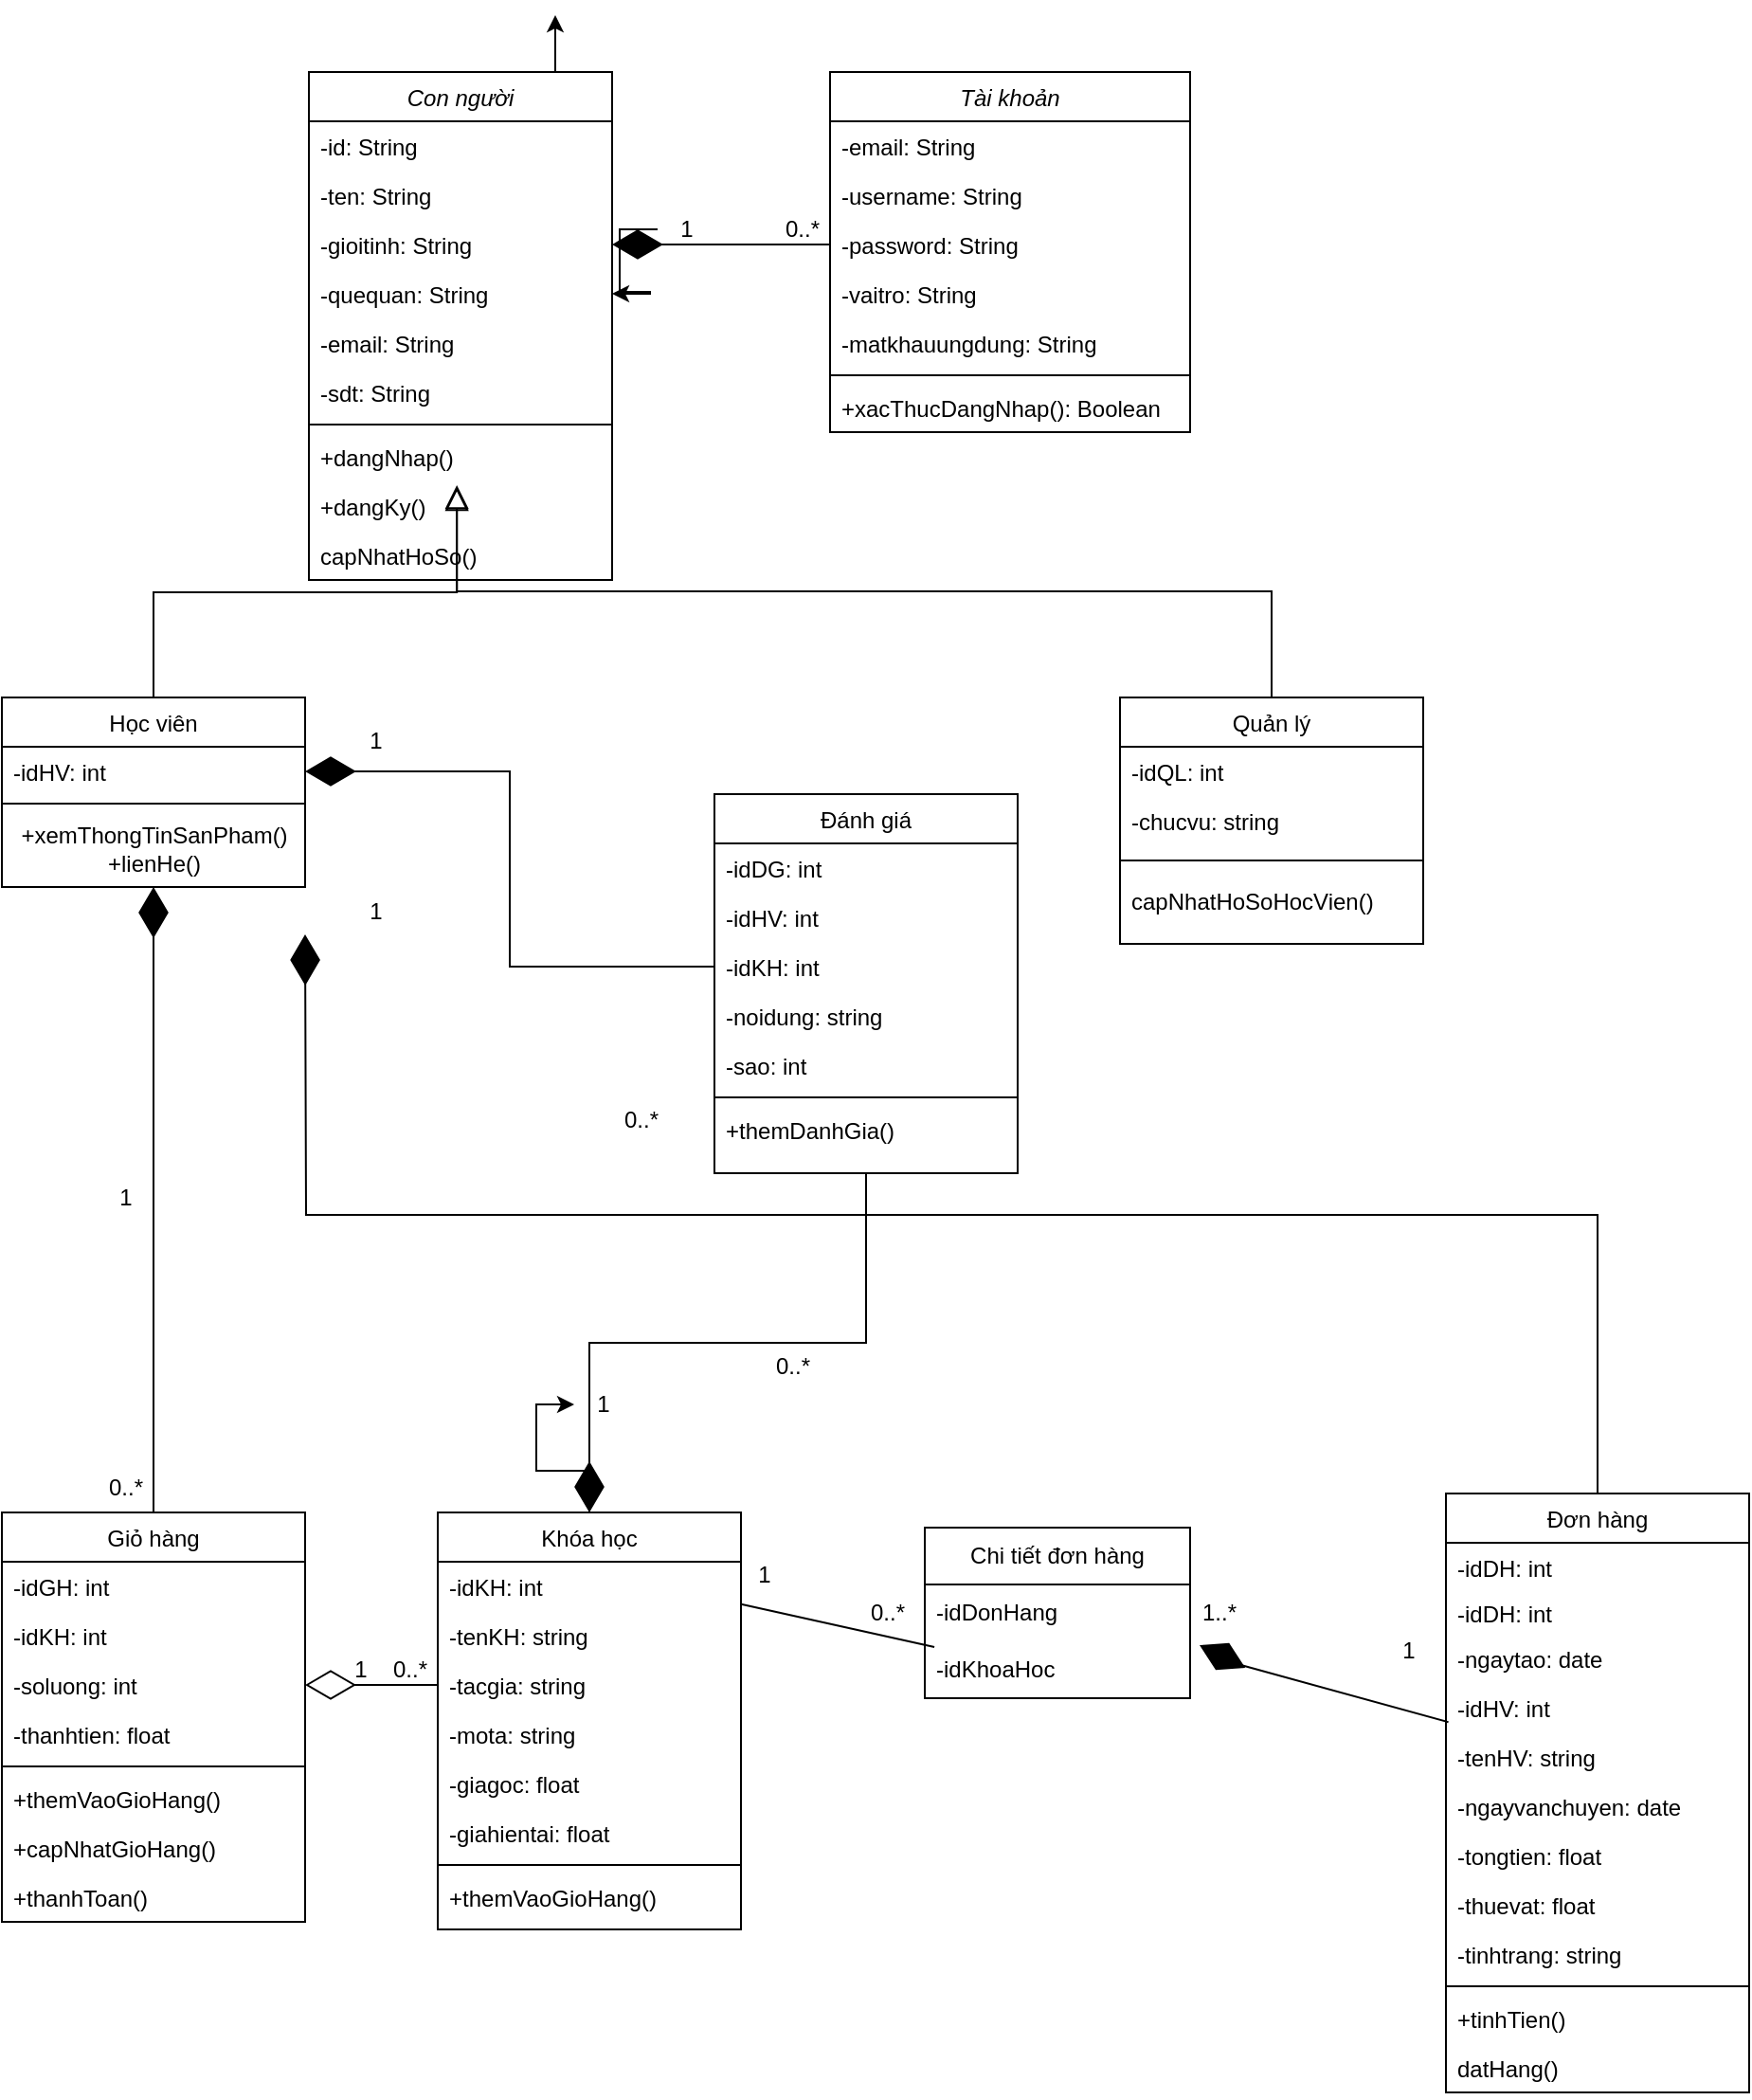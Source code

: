 <mxfile version="22.1.7" type="device">
  <diagram id="C5RBs43oDa-KdzZeNtuy" name="Page-1">
    <mxGraphModel dx="1687" dy="2051" grid="1" gridSize="10" guides="1" tooltips="1" connect="1" arrows="1" fold="1" page="1" pageScale="1" pageWidth="827" pageHeight="1169" math="0" shadow="0">
      <root>
        <mxCell id="WIyWlLk6GJQsqaUBKTNV-0" />
        <mxCell id="WIyWlLk6GJQsqaUBKTNV-1" parent="WIyWlLk6GJQsqaUBKTNV-0" />
        <mxCell id="zkfFHV4jXpPFQw0GAbJ--0" value="Tài khoản" style="swimlane;fontStyle=2;align=center;verticalAlign=top;childLayout=stackLayout;horizontal=1;startSize=26;horizontalStack=0;resizeParent=1;resizeLast=0;collapsible=1;marginBottom=0;rounded=0;shadow=0;strokeWidth=1;" parent="WIyWlLk6GJQsqaUBKTNV-1" vertex="1">
          <mxGeometry x="475" y="30" width="190" height="190" as="geometry">
            <mxRectangle x="230" y="140" width="160" height="26" as="alternateBounds" />
          </mxGeometry>
        </mxCell>
        <mxCell id="zkfFHV4jXpPFQw0GAbJ--1" value="-email: String" style="text;align=left;verticalAlign=top;spacingLeft=4;spacingRight=4;overflow=hidden;rotatable=0;points=[[0,0.5],[1,0.5]];portConstraint=eastwest;" parent="zkfFHV4jXpPFQw0GAbJ--0" vertex="1">
          <mxGeometry y="26" width="190" height="26" as="geometry" />
        </mxCell>
        <mxCell id="zkfFHV4jXpPFQw0GAbJ--2" value="-username: String" style="text;align=left;verticalAlign=top;spacingLeft=4;spacingRight=4;overflow=hidden;rotatable=0;points=[[0,0.5],[1,0.5]];portConstraint=eastwest;rounded=0;shadow=0;html=0;" parent="zkfFHV4jXpPFQw0GAbJ--0" vertex="1">
          <mxGeometry y="52" width="190" height="26" as="geometry" />
        </mxCell>
        <mxCell id="zkfFHV4jXpPFQw0GAbJ--3" value="-password: String" style="text;align=left;verticalAlign=top;spacingLeft=4;spacingRight=4;overflow=hidden;rotatable=0;points=[[0,0.5],[1,0.5]];portConstraint=eastwest;rounded=0;shadow=0;html=0;" parent="zkfFHV4jXpPFQw0GAbJ--0" vertex="1">
          <mxGeometry y="78" width="190" height="26" as="geometry" />
        </mxCell>
        <mxCell id="jd1oovCudmovZG616yT5-0" value="-vaitro: String" style="text;align=left;verticalAlign=top;spacingLeft=4;spacingRight=4;overflow=hidden;rotatable=0;points=[[0,0.5],[1,0.5]];portConstraint=eastwest;rounded=0;shadow=0;html=0;" parent="zkfFHV4jXpPFQw0GAbJ--0" vertex="1">
          <mxGeometry y="104" width="190" height="26" as="geometry" />
        </mxCell>
        <mxCell id="jd1oovCudmovZG616yT5-1" value="-matkhauungdung: String" style="text;align=left;verticalAlign=top;spacingLeft=4;spacingRight=4;overflow=hidden;rotatable=0;points=[[0,0.5],[1,0.5]];portConstraint=eastwest;rounded=0;shadow=0;html=0;" parent="zkfFHV4jXpPFQw0GAbJ--0" vertex="1">
          <mxGeometry y="130" width="190" height="26" as="geometry" />
        </mxCell>
        <mxCell id="zkfFHV4jXpPFQw0GAbJ--4" value="" style="line;html=1;strokeWidth=1;align=left;verticalAlign=middle;spacingTop=-1;spacingLeft=3;spacingRight=3;rotatable=0;labelPosition=right;points=[];portConstraint=eastwest;" parent="zkfFHV4jXpPFQw0GAbJ--0" vertex="1">
          <mxGeometry y="156" width="190" height="8" as="geometry" />
        </mxCell>
        <mxCell id="zkfFHV4jXpPFQw0GAbJ--5" value="+xacThucDangNhap(): Boolean" style="text;align=left;verticalAlign=top;spacingLeft=4;spacingRight=4;overflow=hidden;rotatable=0;points=[[0,0.5],[1,0.5]];portConstraint=eastwest;" parent="zkfFHV4jXpPFQw0GAbJ--0" vertex="1">
          <mxGeometry y="164" width="190" height="26" as="geometry" />
        </mxCell>
        <mxCell id="zkfFHV4jXpPFQw0GAbJ--6" value="Học viên" style="swimlane;fontStyle=0;align=center;verticalAlign=top;childLayout=stackLayout;horizontal=1;startSize=26;horizontalStack=0;resizeParent=1;resizeLast=0;collapsible=1;marginBottom=0;rounded=0;shadow=0;strokeWidth=1;" parent="WIyWlLk6GJQsqaUBKTNV-1" vertex="1">
          <mxGeometry x="38" y="360" width="160" height="100" as="geometry">
            <mxRectangle x="130" y="380" width="160" height="26" as="alternateBounds" />
          </mxGeometry>
        </mxCell>
        <mxCell id="zkfFHV4jXpPFQw0GAbJ--7" value="-idHV: int" style="text;align=left;verticalAlign=top;spacingLeft=4;spacingRight=4;overflow=hidden;rotatable=0;points=[[0,0.5],[1,0.5]];portConstraint=eastwest;" parent="zkfFHV4jXpPFQw0GAbJ--6" vertex="1">
          <mxGeometry y="26" width="160" height="26" as="geometry" />
        </mxCell>
        <mxCell id="zkfFHV4jXpPFQw0GAbJ--9" value="" style="line;html=1;strokeWidth=1;align=left;verticalAlign=middle;spacingTop=-1;spacingLeft=3;spacingRight=3;rotatable=0;labelPosition=right;points=[];portConstraint=eastwest;" parent="zkfFHV4jXpPFQw0GAbJ--6" vertex="1">
          <mxGeometry y="52" width="160" height="8" as="geometry" />
        </mxCell>
        <mxCell id="YX0fUGeAT8fQFnYEiTlA-13" value="+xemThongTinSanPham()&lt;br&gt;+lienHe()" style="text;html=1;align=center;verticalAlign=middle;resizable=0;points=[];autosize=1;strokeColor=none;fillColor=none;" parent="zkfFHV4jXpPFQw0GAbJ--6" vertex="1">
          <mxGeometry y="60" width="160" height="40" as="geometry" />
        </mxCell>
        <mxCell id="zkfFHV4jXpPFQw0GAbJ--12" value="" style="endArrow=block;endSize=10;endFill=0;shadow=0;strokeWidth=1;rounded=0;edgeStyle=elbowEdgeStyle;elbow=vertical;entryX=0.488;entryY=1.115;entryDx=0;entryDy=0;entryPerimeter=0;" parent="WIyWlLk6GJQsqaUBKTNV-1" source="zkfFHV4jXpPFQw0GAbJ--6" target="pzqilRRY_aQk3HQhIlJs-7" edge="1">
          <mxGeometry width="160" relative="1" as="geometry">
            <mxPoint x="178" y="203" as="sourcePoint" />
            <mxPoint x="178" y="203" as="targetPoint" />
          </mxGeometry>
        </mxCell>
        <mxCell id="zkfFHV4jXpPFQw0GAbJ--13" value="Quản lý" style="swimlane;fontStyle=0;align=center;verticalAlign=top;childLayout=stackLayout;horizontal=1;startSize=26;horizontalStack=0;resizeParent=1;resizeLast=0;collapsible=1;marginBottom=0;rounded=0;shadow=0;strokeWidth=1;" parent="WIyWlLk6GJQsqaUBKTNV-1" vertex="1">
          <mxGeometry x="628" y="360" width="160" height="130" as="geometry">
            <mxRectangle x="340" y="380" width="170" height="26" as="alternateBounds" />
          </mxGeometry>
        </mxCell>
        <mxCell id="zkfFHV4jXpPFQw0GAbJ--14" value="-idQL: int" style="text;align=left;verticalAlign=top;spacingLeft=4;spacingRight=4;overflow=hidden;rotatable=0;points=[[0,0.5],[1,0.5]];portConstraint=eastwest;" parent="zkfFHV4jXpPFQw0GAbJ--13" vertex="1">
          <mxGeometry y="26" width="160" height="26" as="geometry" />
        </mxCell>
        <mxCell id="jd1oovCudmovZG616yT5-18" value="-chucvu: string" style="text;align=left;verticalAlign=top;spacingLeft=4;spacingRight=4;overflow=hidden;rotatable=0;points=[[0,0.5],[1,0.5]];portConstraint=eastwest;" parent="zkfFHV4jXpPFQw0GAbJ--13" vertex="1">
          <mxGeometry y="52" width="160" height="26" as="geometry" />
        </mxCell>
        <mxCell id="zkfFHV4jXpPFQw0GAbJ--15" value="" style="line;html=1;strokeWidth=1;align=left;verticalAlign=middle;spacingTop=-1;spacingLeft=3;spacingRight=3;rotatable=0;labelPosition=right;points=[];portConstraint=eastwest;" parent="zkfFHV4jXpPFQw0GAbJ--13" vertex="1">
          <mxGeometry y="78" width="160" height="16" as="geometry" />
        </mxCell>
        <mxCell id="NbkQ2W4Gt56Jod85c_LE-4" value="capNhatHoSoHocVien()" style="text;align=left;verticalAlign=top;spacingLeft=4;spacingRight=4;overflow=hidden;rotatable=0;points=[[0,0.5],[1,0.5]];portConstraint=eastwest;" parent="zkfFHV4jXpPFQw0GAbJ--13" vertex="1">
          <mxGeometry y="94" width="160" height="26" as="geometry" />
        </mxCell>
        <mxCell id="zkfFHV4jXpPFQw0GAbJ--16" value="" style="endArrow=block;endSize=10;endFill=0;shadow=0;strokeWidth=1;rounded=0;edgeStyle=elbowEdgeStyle;elbow=vertical;entryX=0.488;entryY=1.077;entryDx=0;entryDy=0;entryPerimeter=0;" parent="WIyWlLk6GJQsqaUBKTNV-1" source="zkfFHV4jXpPFQw0GAbJ--13" target="pzqilRRY_aQk3HQhIlJs-7" edge="1">
          <mxGeometry width="160" relative="1" as="geometry">
            <mxPoint x="188" y="373" as="sourcePoint" />
            <mxPoint x="288" y="271" as="targetPoint" />
          </mxGeometry>
        </mxCell>
        <mxCell id="NbkQ2W4Gt56Jod85c_LE-10" value="Giỏ hàng" style="swimlane;fontStyle=0;align=center;verticalAlign=top;childLayout=stackLayout;horizontal=1;startSize=26;horizontalStack=0;resizeParent=1;resizeLast=0;collapsible=1;marginBottom=0;rounded=0;shadow=0;strokeWidth=1;" parent="WIyWlLk6GJQsqaUBKTNV-1" vertex="1">
          <mxGeometry x="38" y="790" width="160" height="216" as="geometry">
            <mxRectangle x="130" y="380" width="160" height="26" as="alternateBounds" />
          </mxGeometry>
        </mxCell>
        <mxCell id="NbkQ2W4Gt56Jod85c_LE-11" value="-idGH: int" style="text;align=left;verticalAlign=top;spacingLeft=4;spacingRight=4;overflow=hidden;rotatable=0;points=[[0,0.5],[1,0.5]];portConstraint=eastwest;" parent="NbkQ2W4Gt56Jod85c_LE-10" vertex="1">
          <mxGeometry y="26" width="160" height="26" as="geometry" />
        </mxCell>
        <mxCell id="NbkQ2W4Gt56Jod85c_LE-12" value="-idKH: int" style="text;align=left;verticalAlign=top;spacingLeft=4;spacingRight=4;overflow=hidden;rotatable=0;points=[[0,0.5],[1,0.5]];portConstraint=eastwest;rounded=0;shadow=0;html=0;" parent="NbkQ2W4Gt56Jod85c_LE-10" vertex="1">
          <mxGeometry y="52" width="160" height="26" as="geometry" />
        </mxCell>
        <mxCell id="NbkQ2W4Gt56Jod85c_LE-13" value="-soluong: int" style="text;align=left;verticalAlign=top;spacingLeft=4;spacingRight=4;overflow=hidden;rotatable=0;points=[[0,0.5],[1,0.5]];portConstraint=eastwest;" parent="NbkQ2W4Gt56Jod85c_LE-10" vertex="1">
          <mxGeometry y="78" width="160" height="26" as="geometry" />
        </mxCell>
        <mxCell id="BoK7r5zTZBw8jfVwjByL-41" value="-thanhtien: float" style="text;align=left;verticalAlign=top;spacingLeft=4;spacingRight=4;overflow=hidden;rotatable=0;points=[[0,0.5],[1,0.5]];portConstraint=eastwest;" parent="NbkQ2W4Gt56Jod85c_LE-10" vertex="1">
          <mxGeometry y="104" width="160" height="26" as="geometry" />
        </mxCell>
        <mxCell id="NbkQ2W4Gt56Jod85c_LE-18" value="" style="line;html=1;strokeWidth=1;align=left;verticalAlign=middle;spacingTop=-1;spacingLeft=3;spacingRight=3;rotatable=0;labelPosition=right;points=[];portConstraint=eastwest;" parent="NbkQ2W4Gt56Jod85c_LE-10" vertex="1">
          <mxGeometry y="130" width="160" height="8" as="geometry" />
        </mxCell>
        <mxCell id="NbkQ2W4Gt56Jod85c_LE-19" value="+themVaoGioHang()" style="text;align=left;verticalAlign=top;spacingLeft=4;spacingRight=4;overflow=hidden;rotatable=0;points=[[0,0.5],[1,0.5]];portConstraint=eastwest;fontStyle=0" parent="NbkQ2W4Gt56Jod85c_LE-10" vertex="1">
          <mxGeometry y="138" width="160" height="26" as="geometry" />
        </mxCell>
        <mxCell id="NbkQ2W4Gt56Jod85c_LE-20" value="+capNhatGioHang()" style="text;align=left;verticalAlign=top;spacingLeft=4;spacingRight=4;overflow=hidden;rotatable=0;points=[[0,0.5],[1,0.5]];portConstraint=eastwest;" parent="NbkQ2W4Gt56Jod85c_LE-10" vertex="1">
          <mxGeometry y="164" width="160" height="26" as="geometry" />
        </mxCell>
        <mxCell id="NbkQ2W4Gt56Jod85c_LE-21" value="+thanhToan()" style="text;align=left;verticalAlign=top;spacingLeft=4;spacingRight=4;overflow=hidden;rotatable=0;points=[[0,0.5],[1,0.5]];portConstraint=eastwest;" parent="NbkQ2W4Gt56Jod85c_LE-10" vertex="1">
          <mxGeometry y="190" width="160" height="26" as="geometry" />
        </mxCell>
        <mxCell id="BoK7r5zTZBw8jfVwjByL-0" value="" style="endArrow=diamondThin;endFill=1;endSize=24;html=1;rounded=0;exitX=0.5;exitY=0;exitDx=0;exitDy=0;entryX=0.5;entryY=1;entryDx=0;entryDy=0;" parent="WIyWlLk6GJQsqaUBKTNV-1" source="NbkQ2W4Gt56Jod85c_LE-10" target="zkfFHV4jXpPFQw0GAbJ--6" edge="1">
          <mxGeometry width="160" relative="1" as="geometry">
            <mxPoint x="218" y="670" as="sourcePoint" />
            <mxPoint x="100" y="630" as="targetPoint" />
          </mxGeometry>
        </mxCell>
        <mxCell id="BoK7r5zTZBw8jfVwjByL-1" value="&lt;span style=&quot;font-weight: normal;&quot;&gt;0..*&lt;/span&gt;" style="text;align=center;fontStyle=1;verticalAlign=middle;spacingLeft=3;spacingRight=3;strokeColor=none;rotatable=0;points=[[0,0.5],[1,0.5]];portConstraint=eastwest;html=1;" parent="WIyWlLk6GJQsqaUBKTNV-1" vertex="1">
          <mxGeometry x="88" y="764" width="30" height="26" as="geometry" />
        </mxCell>
        <mxCell id="BoK7r5zTZBw8jfVwjByL-4" value="&lt;span style=&quot;font-weight: normal;&quot;&gt;1&lt;/span&gt;" style="text;align=center;fontStyle=1;verticalAlign=middle;spacingLeft=3;spacingRight=3;strokeColor=none;rotatable=0;points=[[0,0.5],[1,0.5]];portConstraint=eastwest;html=1;" parent="WIyWlLk6GJQsqaUBKTNV-1" vertex="1">
          <mxGeometry x="88" y="611" width="30" height="26" as="geometry" />
        </mxCell>
        <mxCell id="BoK7r5zTZBw8jfVwjByL-5" value="Đơn hàng" style="swimlane;fontStyle=0;align=center;verticalAlign=top;childLayout=stackLayout;horizontal=1;startSize=26;horizontalStack=0;resizeParent=1;resizeLast=0;collapsible=1;marginBottom=0;rounded=0;shadow=0;strokeWidth=1;" parent="WIyWlLk6GJQsqaUBKTNV-1" vertex="1">
          <mxGeometry x="800" y="780" width="160" height="316" as="geometry">
            <mxRectangle x="130" y="380" width="160" height="26" as="alternateBounds" />
          </mxGeometry>
        </mxCell>
        <mxCell id="A6wESvYglgQZKpECE7k4-2" value="-idDH: int" style="text;align=left;verticalAlign=top;spacingLeft=4;spacingRight=4;overflow=hidden;rotatable=0;points=[[0,0.5],[1,0.5]];portConstraint=eastwest;" parent="BoK7r5zTZBw8jfVwjByL-5" vertex="1">
          <mxGeometry y="26" width="160" height="24" as="geometry" />
        </mxCell>
        <mxCell id="BoK7r5zTZBw8jfVwjByL-6" value="-idDH: int" style="text;align=left;verticalAlign=top;spacingLeft=4;spacingRight=4;overflow=hidden;rotatable=0;points=[[0,0.5],[1,0.5]];portConstraint=eastwest;" parent="BoK7r5zTZBw8jfVwjByL-5" vertex="1">
          <mxGeometry y="50" width="160" height="24" as="geometry" />
        </mxCell>
        <mxCell id="BoK7r5zTZBw8jfVwjByL-7" value="-ngaytao: date" style="text;align=left;verticalAlign=top;spacingLeft=4;spacingRight=4;overflow=hidden;rotatable=0;points=[[0,0.5],[1,0.5]];portConstraint=eastwest;rounded=0;shadow=0;html=0;" parent="BoK7r5zTZBw8jfVwjByL-5" vertex="1">
          <mxGeometry y="74" width="160" height="26" as="geometry" />
        </mxCell>
        <mxCell id="BoK7r5zTZBw8jfVwjByL-14" value="-idHV: int" style="text;align=left;verticalAlign=top;spacingLeft=4;spacingRight=4;overflow=hidden;rotatable=0;points=[[0,0.5],[1,0.5]];portConstraint=eastwest;" parent="BoK7r5zTZBw8jfVwjByL-5" vertex="1">
          <mxGeometry y="100" width="160" height="26" as="geometry" />
        </mxCell>
        <mxCell id="BoK7r5zTZBw8jfVwjByL-15" value="-tenHV: string" style="text;align=left;verticalAlign=top;spacingLeft=4;spacingRight=4;overflow=hidden;rotatable=0;points=[[0,0.5],[1,0.5]];portConstraint=eastwest;" parent="BoK7r5zTZBw8jfVwjByL-5" vertex="1">
          <mxGeometry y="126" width="160" height="26" as="geometry" />
        </mxCell>
        <mxCell id="BoK7r5zTZBw8jfVwjByL-8" value="-ngayvanchuyen: date" style="text;align=left;verticalAlign=top;spacingLeft=4;spacingRight=4;overflow=hidden;rotatable=0;points=[[0,0.5],[1,0.5]];portConstraint=eastwest;" parent="BoK7r5zTZBw8jfVwjByL-5" vertex="1">
          <mxGeometry y="152" width="160" height="26" as="geometry" />
        </mxCell>
        <mxCell id="BoK7r5zTZBw8jfVwjByL-38" value="-tongtien: float" style="text;align=left;verticalAlign=top;spacingLeft=4;spacingRight=4;overflow=hidden;rotatable=0;points=[[0,0.5],[1,0.5]];portConstraint=eastwest;" parent="BoK7r5zTZBw8jfVwjByL-5" vertex="1">
          <mxGeometry y="178" width="160" height="26" as="geometry" />
        </mxCell>
        <mxCell id="BoK7r5zTZBw8jfVwjByL-39" value="-thuevat: float" style="text;align=left;verticalAlign=top;spacingLeft=4;spacingRight=4;overflow=hidden;rotatable=0;points=[[0,0.5],[1,0.5]];portConstraint=eastwest;" parent="BoK7r5zTZBw8jfVwjByL-5" vertex="1">
          <mxGeometry y="204" width="160" height="26" as="geometry" />
        </mxCell>
        <mxCell id="BoK7r5zTZBw8jfVwjByL-19" value="-tinhtrang: string" style="text;align=left;verticalAlign=top;spacingLeft=4;spacingRight=4;overflow=hidden;rotatable=0;points=[[0,0.5],[1,0.5]];portConstraint=eastwest;" parent="BoK7r5zTZBw8jfVwjByL-5" vertex="1">
          <mxGeometry y="230" width="160" height="26" as="geometry" />
        </mxCell>
        <mxCell id="BoK7r5zTZBw8jfVwjByL-9" value="" style="line;html=1;strokeWidth=1;align=left;verticalAlign=middle;spacingTop=-1;spacingLeft=3;spacingRight=3;rotatable=0;labelPosition=right;points=[];portConstraint=eastwest;" parent="BoK7r5zTZBw8jfVwjByL-5" vertex="1">
          <mxGeometry y="256" width="160" height="8" as="geometry" />
        </mxCell>
        <mxCell id="BoK7r5zTZBw8jfVwjByL-11" value="+tinhTien()" style="text;align=left;verticalAlign=top;spacingLeft=4;spacingRight=4;overflow=hidden;rotatable=0;points=[[0,0.5],[1,0.5]];portConstraint=eastwest;" parent="BoK7r5zTZBw8jfVwjByL-5" vertex="1">
          <mxGeometry y="264" width="160" height="26" as="geometry" />
        </mxCell>
        <mxCell id="BoK7r5zTZBw8jfVwjByL-40" value="datHang()" style="text;align=left;verticalAlign=top;spacingLeft=4;spacingRight=4;overflow=hidden;rotatable=0;points=[[0,0.5],[1,0.5]];portConstraint=eastwest;" parent="BoK7r5zTZBw8jfVwjByL-5" vertex="1">
          <mxGeometry y="290" width="160" height="26" as="geometry" />
        </mxCell>
        <mxCell id="BoK7r5zTZBw8jfVwjByL-21" value="" style="endArrow=diamondThin;endFill=1;endSize=24;html=1;rounded=0;exitX=0.5;exitY=0;exitDx=0;exitDy=0;edgeStyle=orthogonalEdgeStyle;" parent="WIyWlLk6GJQsqaUBKTNV-1" source="BoK7r5zTZBw8jfVwjByL-5" edge="1">
          <mxGeometry width="160" relative="1" as="geometry">
            <mxPoint x="198" y="800" as="sourcePoint" />
            <mxPoint x="198" y="485" as="targetPoint" />
          </mxGeometry>
        </mxCell>
        <mxCell id="BoK7r5zTZBw8jfVwjByL-22" value="&lt;span style=&quot;font-weight: normal;&quot;&gt;1&lt;/span&gt;" style="text;align=center;fontStyle=1;verticalAlign=middle;spacingLeft=3;spacingRight=3;strokeColor=none;rotatable=0;points=[[0,0.5],[1,0.5]];portConstraint=eastwest;html=1;" parent="WIyWlLk6GJQsqaUBKTNV-1" vertex="1">
          <mxGeometry x="220" y="460" width="30" height="26" as="geometry" />
        </mxCell>
        <mxCell id="YX0fUGeAT8fQFnYEiTlA-18" value="" style="edgeStyle=orthogonalEdgeStyle;rounded=0;orthogonalLoop=1;jettySize=auto;html=1;" parent="WIyWlLk6GJQsqaUBKTNV-1" source="BoK7r5zTZBw8jfVwjByL-42" target="BoK7r5zTZBw8jfVwjByL-77" edge="1">
          <mxGeometry relative="1" as="geometry" />
        </mxCell>
        <mxCell id="BoK7r5zTZBw8jfVwjByL-42" value="Khóa học" style="swimlane;fontStyle=0;align=center;verticalAlign=top;childLayout=stackLayout;horizontal=1;startSize=26;horizontalStack=0;resizeParent=1;resizeLast=0;collapsible=1;marginBottom=0;rounded=0;shadow=0;strokeWidth=1;" parent="WIyWlLk6GJQsqaUBKTNV-1" vertex="1">
          <mxGeometry x="268" y="790" width="160" height="220" as="geometry">
            <mxRectangle x="130" y="380" width="160" height="26" as="alternateBounds" />
          </mxGeometry>
        </mxCell>
        <mxCell id="BoK7r5zTZBw8jfVwjByL-43" value="-idKH: int" style="text;align=left;verticalAlign=top;spacingLeft=4;spacingRight=4;overflow=hidden;rotatable=0;points=[[0,0.5],[1,0.5]];portConstraint=eastwest;" parent="BoK7r5zTZBw8jfVwjByL-42" vertex="1">
          <mxGeometry y="26" width="160" height="26" as="geometry" />
        </mxCell>
        <mxCell id="BoK7r5zTZBw8jfVwjByL-44" value="-tenKH: string" style="text;align=left;verticalAlign=top;spacingLeft=4;spacingRight=4;overflow=hidden;rotatable=0;points=[[0,0.5],[1,0.5]];portConstraint=eastwest;rounded=0;shadow=0;html=0;" parent="BoK7r5zTZBw8jfVwjByL-42" vertex="1">
          <mxGeometry y="52" width="160" height="26" as="geometry" />
        </mxCell>
        <mxCell id="BoK7r5zTZBw8jfVwjByL-45" value="-tacgia: string" style="text;align=left;verticalAlign=top;spacingLeft=4;spacingRight=4;overflow=hidden;rotatable=0;points=[[0,0.5],[1,0.5]];portConstraint=eastwest;" parent="BoK7r5zTZBw8jfVwjByL-42" vertex="1">
          <mxGeometry y="78" width="160" height="26" as="geometry" />
        </mxCell>
        <mxCell id="BoK7r5zTZBw8jfVwjByL-46" value="-mota: string" style="text;align=left;verticalAlign=top;spacingLeft=4;spacingRight=4;overflow=hidden;rotatable=0;points=[[0,0.5],[1,0.5]];portConstraint=eastwest;" parent="BoK7r5zTZBw8jfVwjByL-42" vertex="1">
          <mxGeometry y="104" width="160" height="26" as="geometry" />
        </mxCell>
        <mxCell id="BoK7r5zTZBw8jfVwjByL-52" value="-giagoc: float" style="text;align=left;verticalAlign=top;spacingLeft=4;spacingRight=4;overflow=hidden;rotatable=0;points=[[0,0.5],[1,0.5]];portConstraint=eastwest;" parent="BoK7r5zTZBw8jfVwjByL-42" vertex="1">
          <mxGeometry y="130" width="160" height="26" as="geometry" />
        </mxCell>
        <mxCell id="BoK7r5zTZBw8jfVwjByL-51" value="-giahientai: float" style="text;align=left;verticalAlign=top;spacingLeft=4;spacingRight=4;overflow=hidden;rotatable=0;points=[[0,0.5],[1,0.5]];portConstraint=eastwest;" parent="BoK7r5zTZBw8jfVwjByL-42" vertex="1">
          <mxGeometry y="156" width="160" height="26" as="geometry" />
        </mxCell>
        <mxCell id="BoK7r5zTZBw8jfVwjByL-47" value="" style="line;html=1;strokeWidth=1;align=left;verticalAlign=middle;spacingTop=-1;spacingLeft=3;spacingRight=3;rotatable=0;labelPosition=right;points=[];portConstraint=eastwest;" parent="BoK7r5zTZBw8jfVwjByL-42" vertex="1">
          <mxGeometry y="182" width="160" height="8" as="geometry" />
        </mxCell>
        <mxCell id="BoK7r5zTZBw8jfVwjByL-48" value="+themVaoGioHang()" style="text;align=left;verticalAlign=top;spacingLeft=4;spacingRight=4;overflow=hidden;rotatable=0;points=[[0,0.5],[1,0.5]];portConstraint=eastwest;fontStyle=0" parent="BoK7r5zTZBw8jfVwjByL-42" vertex="1">
          <mxGeometry y="190" width="160" height="26" as="geometry" />
        </mxCell>
        <mxCell id="BoK7r5zTZBw8jfVwjByL-53" value="" style="endArrow=diamondThin;endFill=0;endSize=24;html=1;rounded=0;entryX=1;entryY=0.5;entryDx=0;entryDy=0;exitX=0;exitY=0.5;exitDx=0;exitDy=0;" parent="WIyWlLk6GJQsqaUBKTNV-1" source="BoK7r5zTZBw8jfVwjByL-45" target="NbkQ2W4Gt56Jod85c_LE-13" edge="1">
          <mxGeometry width="160" relative="1" as="geometry">
            <mxPoint x="208" y="900" as="sourcePoint" />
            <mxPoint x="368" y="900" as="targetPoint" />
          </mxGeometry>
        </mxCell>
        <mxCell id="BoK7r5zTZBw8jfVwjByL-54" value="&lt;span style=&quot;font-weight: normal;&quot;&gt;0..*&lt;/span&gt;" style="text;align=center;fontStyle=1;verticalAlign=middle;spacingLeft=3;spacingRight=3;strokeColor=none;rotatable=0;points=[[0,0.5],[1,0.5]];portConstraint=eastwest;html=1;" parent="WIyWlLk6GJQsqaUBKTNV-1" vertex="1">
          <mxGeometry x="238" y="860" width="30" height="26" as="geometry" />
        </mxCell>
        <mxCell id="BoK7r5zTZBw8jfVwjByL-55" value="&lt;span style=&quot;font-weight: normal;&quot;&gt;1&lt;/span&gt;" style="text;align=center;fontStyle=1;verticalAlign=middle;spacingLeft=3;spacingRight=3;strokeColor=none;rotatable=0;points=[[0,0.5],[1,0.5]];portConstraint=eastwest;html=1;" parent="WIyWlLk6GJQsqaUBKTNV-1" vertex="1">
          <mxGeometry x="212" y="860" width="30" height="26" as="geometry" />
        </mxCell>
        <mxCell id="BoK7r5zTZBw8jfVwjByL-60" value="Đánh giá" style="swimlane;fontStyle=0;align=center;verticalAlign=top;childLayout=stackLayout;horizontal=1;startSize=26;horizontalStack=0;resizeParent=1;resizeLast=0;collapsible=1;marginBottom=0;rounded=0;shadow=0;strokeWidth=1;" parent="WIyWlLk6GJQsqaUBKTNV-1" vertex="1">
          <mxGeometry x="414" y="411" width="160" height="200" as="geometry">
            <mxRectangle x="130" y="380" width="160" height="26" as="alternateBounds" />
          </mxGeometry>
        </mxCell>
        <mxCell id="BoK7r5zTZBw8jfVwjByL-61" value="-idDG: int" style="text;align=left;verticalAlign=top;spacingLeft=4;spacingRight=4;overflow=hidden;rotatable=0;points=[[0,0.5],[1,0.5]];portConstraint=eastwest;" parent="BoK7r5zTZBw8jfVwjByL-60" vertex="1">
          <mxGeometry y="26" width="160" height="26" as="geometry" />
        </mxCell>
        <mxCell id="BoK7r5zTZBw8jfVwjByL-62" value="-idHV: int" style="text;align=left;verticalAlign=top;spacingLeft=4;spacingRight=4;overflow=hidden;rotatable=0;points=[[0,0.5],[1,0.5]];portConstraint=eastwest;rounded=0;shadow=0;html=0;" parent="BoK7r5zTZBw8jfVwjByL-60" vertex="1">
          <mxGeometry y="52" width="160" height="26" as="geometry" />
        </mxCell>
        <mxCell id="BoK7r5zTZBw8jfVwjByL-63" value="-idKH: int" style="text;align=left;verticalAlign=top;spacingLeft=4;spacingRight=4;overflow=hidden;rotatable=0;points=[[0,0.5],[1,0.5]];portConstraint=eastwest;" parent="BoK7r5zTZBw8jfVwjByL-60" vertex="1">
          <mxGeometry y="78" width="160" height="26" as="geometry" />
        </mxCell>
        <mxCell id="BoK7r5zTZBw8jfVwjByL-64" value="-noidung: string" style="text;align=left;verticalAlign=top;spacingLeft=4;spacingRight=4;overflow=hidden;rotatable=0;points=[[0,0.5],[1,0.5]];portConstraint=eastwest;" parent="BoK7r5zTZBw8jfVwjByL-60" vertex="1">
          <mxGeometry y="104" width="160" height="26" as="geometry" />
        </mxCell>
        <mxCell id="BoK7r5zTZBw8jfVwjByL-65" value="-sao: int" style="text;align=left;verticalAlign=top;spacingLeft=4;spacingRight=4;overflow=hidden;rotatable=0;points=[[0,0.5],[1,0.5]];portConstraint=eastwest;" parent="BoK7r5zTZBw8jfVwjByL-60" vertex="1">
          <mxGeometry y="130" width="160" height="26" as="geometry" />
        </mxCell>
        <mxCell id="BoK7r5zTZBw8jfVwjByL-67" value="" style="line;html=1;strokeWidth=1;align=left;verticalAlign=middle;spacingTop=-1;spacingLeft=3;spacingRight=3;rotatable=0;labelPosition=right;points=[];portConstraint=eastwest;" parent="BoK7r5zTZBw8jfVwjByL-60" vertex="1">
          <mxGeometry y="156" width="160" height="8" as="geometry" />
        </mxCell>
        <mxCell id="BoK7r5zTZBw8jfVwjByL-68" value="+themDanhGia()" style="text;align=left;verticalAlign=top;spacingLeft=4;spacingRight=4;overflow=hidden;rotatable=0;points=[[0,0.5],[1,0.5]];portConstraint=eastwest;fontStyle=0" parent="BoK7r5zTZBw8jfVwjByL-60" vertex="1">
          <mxGeometry y="164" width="160" height="26" as="geometry" />
        </mxCell>
        <mxCell id="BoK7r5zTZBw8jfVwjByL-70" value="" style="endArrow=diamondThin;endFill=1;endSize=24;html=1;rounded=0;exitX=0;exitY=0.5;exitDx=0;exitDy=0;entryX=1;entryY=0.5;entryDx=0;entryDy=0;edgeStyle=orthogonalEdgeStyle;" parent="WIyWlLk6GJQsqaUBKTNV-1" source="BoK7r5zTZBw8jfVwjByL-63" target="zkfFHV4jXpPFQw0GAbJ--7" edge="1">
          <mxGeometry width="160" relative="1" as="geometry">
            <mxPoint x="598" y="800" as="sourcePoint" />
            <mxPoint x="198" y="425" as="targetPoint" />
          </mxGeometry>
        </mxCell>
        <mxCell id="BoK7r5zTZBw8jfVwjByL-72" value="&lt;span style=&quot;font-weight: normal;&quot;&gt;1&lt;/span&gt;" style="text;align=center;fontStyle=1;verticalAlign=middle;spacingLeft=3;spacingRight=3;strokeColor=none;rotatable=0;points=[[0,0.5],[1,0.5]];portConstraint=eastwest;html=1;" parent="WIyWlLk6GJQsqaUBKTNV-1" vertex="1">
          <mxGeometry x="220" y="370" width="30" height="26" as="geometry" />
        </mxCell>
        <mxCell id="BoK7r5zTZBw8jfVwjByL-73" value="&lt;span style=&quot;font-weight: normal;&quot;&gt;0..*&lt;/span&gt;" style="text;align=center;fontStyle=1;verticalAlign=middle;spacingLeft=3;spacingRight=3;strokeColor=none;rotatable=0;points=[[0,0.5],[1,0.5]];portConstraint=eastwest;html=1;" parent="WIyWlLk6GJQsqaUBKTNV-1" vertex="1">
          <mxGeometry x="440" y="700" width="30" height="26" as="geometry" />
        </mxCell>
        <mxCell id="BoK7r5zTZBw8jfVwjByL-75" value="" style="endArrow=diamondThin;endFill=1;endSize=24;html=1;rounded=0;exitX=0.5;exitY=1;exitDx=0;exitDy=0;entryX=0.5;entryY=0;entryDx=0;entryDy=0;edgeStyle=orthogonalEdgeStyle;" parent="WIyWlLk6GJQsqaUBKTNV-1" source="BoK7r5zTZBw8jfVwjByL-60" target="BoK7r5zTZBw8jfVwjByL-42" edge="1">
          <mxGeometry width="160" relative="1" as="geometry">
            <mxPoint x="598" y="800" as="sourcePoint" />
            <mxPoint x="208" y="487" as="targetPoint" />
          </mxGeometry>
        </mxCell>
        <mxCell id="BoK7r5zTZBw8jfVwjByL-76" value="&lt;span style=&quot;font-weight: normal;&quot;&gt;0..*&lt;/span&gt;" style="text;align=center;fontStyle=1;verticalAlign=middle;spacingLeft=3;spacingRight=3;strokeColor=none;rotatable=0;points=[[0,0.5],[1,0.5]];portConstraint=eastwest;html=1;" parent="WIyWlLk6GJQsqaUBKTNV-1" vertex="1">
          <mxGeometry x="360" y="570" width="30" height="26" as="geometry" />
        </mxCell>
        <mxCell id="BoK7r5zTZBw8jfVwjByL-77" value="&lt;span style=&quot;font-weight: normal;&quot;&gt;1&lt;/span&gt;" style="text;align=center;fontStyle=1;verticalAlign=middle;spacingLeft=3;spacingRight=3;strokeColor=none;rotatable=0;points=[[0,0.5],[1,0.5]];portConstraint=eastwest;html=1;" parent="WIyWlLk6GJQsqaUBKTNV-1" vertex="1">
          <mxGeometry x="340" y="720" width="30" height="26" as="geometry" />
        </mxCell>
        <mxCell id="A6wESvYglgQZKpECE7k4-0" style="edgeStyle=orthogonalEdgeStyle;rounded=0;orthogonalLoop=1;jettySize=auto;html=1;exitX=0.75;exitY=0;exitDx=0;exitDy=0;" parent="WIyWlLk6GJQsqaUBKTNV-1" source="pzqilRRY_aQk3HQhIlJs-0" edge="1">
          <mxGeometry relative="1" as="geometry">
            <mxPoint x="330" as="targetPoint" />
          </mxGeometry>
        </mxCell>
        <mxCell id="pzqilRRY_aQk3HQhIlJs-0" value="Con người" style="swimlane;fontStyle=2;align=center;verticalAlign=top;childLayout=stackLayout;horizontal=1;startSize=26;horizontalStack=0;resizeParent=1;resizeLast=0;collapsible=1;marginBottom=0;rounded=0;shadow=0;strokeWidth=1;" parent="WIyWlLk6GJQsqaUBKTNV-1" vertex="1">
          <mxGeometry x="200" y="30" width="160" height="268" as="geometry">
            <mxRectangle x="230" y="140" width="160" height="26" as="alternateBounds" />
          </mxGeometry>
        </mxCell>
        <mxCell id="pzqilRRY_aQk3HQhIlJs-1" value="-id: String" style="text;align=left;verticalAlign=top;spacingLeft=4;spacingRight=4;overflow=hidden;rotatable=0;points=[[0,0.5],[1,0.5]];portConstraint=eastwest;" parent="pzqilRRY_aQk3HQhIlJs-0" vertex="1">
          <mxGeometry y="26" width="160" height="26" as="geometry" />
        </mxCell>
        <mxCell id="pzqilRRY_aQk3HQhIlJs-2" value="-ten: String" style="text;align=left;verticalAlign=top;spacingLeft=4;spacingRight=4;overflow=hidden;rotatable=0;points=[[0,0.5],[1,0.5]];portConstraint=eastwest;rounded=0;shadow=0;html=0;" parent="pzqilRRY_aQk3HQhIlJs-0" vertex="1">
          <mxGeometry y="52" width="160" height="26" as="geometry" />
        </mxCell>
        <mxCell id="pzqilRRY_aQk3HQhIlJs-3" value="-gioitinh: String" style="text;align=left;verticalAlign=top;spacingLeft=4;spacingRight=4;overflow=hidden;rotatable=0;points=[[0,0.5],[1,0.5]];portConstraint=eastwest;rounded=0;shadow=0;html=0;" parent="pzqilRRY_aQk3HQhIlJs-0" vertex="1">
          <mxGeometry y="78" width="160" height="26" as="geometry" />
        </mxCell>
        <mxCell id="pzqilRRY_aQk3HQhIlJs-4" value="-quequan: String" style="text;align=left;verticalAlign=top;spacingLeft=4;spacingRight=4;overflow=hidden;rotatable=0;points=[[0,0.5],[1,0.5]];portConstraint=eastwest;rounded=0;shadow=0;html=0;" parent="pzqilRRY_aQk3HQhIlJs-0" vertex="1">
          <mxGeometry y="104" width="160" height="26" as="geometry" />
        </mxCell>
        <mxCell id="pzqilRRY_aQk3HQhIlJs-8" value="-email: String" style="text;align=left;verticalAlign=top;spacingLeft=4;spacingRight=4;overflow=hidden;rotatable=0;points=[[0,0.5],[1,0.5]];portConstraint=eastwest;rounded=0;shadow=0;html=0;" parent="pzqilRRY_aQk3HQhIlJs-0" vertex="1">
          <mxGeometry y="130" width="160" height="26" as="geometry" />
        </mxCell>
        <mxCell id="pzqilRRY_aQk3HQhIlJs-5" value="-sdt: String" style="text;align=left;verticalAlign=top;spacingLeft=4;spacingRight=4;overflow=hidden;rotatable=0;points=[[0,0.5],[1,0.5]];portConstraint=eastwest;rounded=0;shadow=0;html=0;" parent="pzqilRRY_aQk3HQhIlJs-0" vertex="1">
          <mxGeometry y="156" width="160" height="26" as="geometry" />
        </mxCell>
        <mxCell id="pzqilRRY_aQk3HQhIlJs-6" value="" style="line;html=1;strokeWidth=1;align=left;verticalAlign=middle;spacingTop=-1;spacingLeft=3;spacingRight=3;rotatable=0;labelPosition=right;points=[];portConstraint=eastwest;" parent="pzqilRRY_aQk3HQhIlJs-0" vertex="1">
          <mxGeometry y="182" width="160" height="8" as="geometry" />
        </mxCell>
        <mxCell id="pzqilRRY_aQk3HQhIlJs-7" value="+dangNhap()" style="text;align=left;verticalAlign=top;spacingLeft=4;spacingRight=4;overflow=hidden;rotatable=0;points=[[0,0.5],[1,0.5]];portConstraint=eastwest;" parent="pzqilRRY_aQk3HQhIlJs-0" vertex="1">
          <mxGeometry y="190" width="160" height="26" as="geometry" />
        </mxCell>
        <mxCell id="YX0fUGeAT8fQFnYEiTlA-0" value="+dangKy()" style="text;align=left;verticalAlign=top;spacingLeft=4;spacingRight=4;overflow=hidden;rotatable=0;points=[[0,0.5],[1,0.5]];portConstraint=eastwest;" parent="pzqilRRY_aQk3HQhIlJs-0" vertex="1">
          <mxGeometry y="216" width="160" height="26" as="geometry" />
        </mxCell>
        <mxCell id="YX0fUGeAT8fQFnYEiTlA-11" value="capNhatHoSo()" style="text;align=left;verticalAlign=top;spacingLeft=4;spacingRight=4;overflow=hidden;rotatable=0;points=[[0,0.5],[1,0.5]];portConstraint=eastwest;" parent="pzqilRRY_aQk3HQhIlJs-0" vertex="1">
          <mxGeometry y="242" width="160" height="26" as="geometry" />
        </mxCell>
        <mxCell id="pzqilRRY_aQk3HQhIlJs-11" value="" style="endArrow=diamondThin;endFill=1;endSize=24;html=1;rounded=0;entryX=1;entryY=0.5;entryDx=0;entryDy=0;exitX=0;exitY=0.5;exitDx=0;exitDy=0;" parent="WIyWlLk6GJQsqaUBKTNV-1" source="zkfFHV4jXpPFQw0GAbJ--3" target="pzqilRRY_aQk3HQhIlJs-3" edge="1">
          <mxGeometry width="160" relative="1" as="geometry">
            <mxPoint x="440" y="190" as="sourcePoint" />
            <mxPoint x="600" y="260" as="targetPoint" />
          </mxGeometry>
        </mxCell>
        <mxCell id="YX0fUGeAT8fQFnYEiTlA-20" value="" style="edgeStyle=orthogonalEdgeStyle;rounded=0;orthogonalLoop=1;jettySize=auto;html=1;" parent="WIyWlLk6GJQsqaUBKTNV-1" source="pzqilRRY_aQk3HQhIlJs-12" target="pzqilRRY_aQk3HQhIlJs-4" edge="1">
          <mxGeometry relative="1" as="geometry" />
        </mxCell>
        <mxCell id="pzqilRRY_aQk3HQhIlJs-12" value="&lt;span style=&quot;font-weight: normal;&quot;&gt;1&lt;/span&gt;" style="text;align=center;fontStyle=1;verticalAlign=middle;spacingLeft=3;spacingRight=3;strokeColor=none;rotatable=0;points=[[0,0.5],[1,0.5]];portConstraint=eastwest;html=1;" parent="WIyWlLk6GJQsqaUBKTNV-1" vertex="1">
          <mxGeometry x="384" y="100" width="30" height="26" as="geometry" />
        </mxCell>
        <mxCell id="pzqilRRY_aQk3HQhIlJs-13" value="&lt;span style=&quot;font-weight: normal;&quot;&gt;0..*&lt;/span&gt;" style="text;align=center;fontStyle=1;verticalAlign=middle;spacingLeft=3;spacingRight=3;strokeColor=none;rotatable=0;points=[[0,0.5],[1,0.5]];portConstraint=eastwest;html=1;" parent="WIyWlLk6GJQsqaUBKTNV-1" vertex="1">
          <mxGeometry x="445" y="100" width="30" height="26" as="geometry" />
        </mxCell>
        <mxCell id="YX0fUGeAT8fQFnYEiTlA-14" value="Chi tiết đơn hàng" style="swimlane;fontStyle=0;childLayout=stackLayout;horizontal=1;startSize=30;horizontalStack=0;resizeParent=1;resizeParentMax=0;resizeLast=0;collapsible=1;marginBottom=0;whiteSpace=wrap;html=1;" parent="WIyWlLk6GJQsqaUBKTNV-1" vertex="1">
          <mxGeometry x="525" y="798" width="140" height="90" as="geometry" />
        </mxCell>
        <mxCell id="YX0fUGeAT8fQFnYEiTlA-15" value="-idDonHang" style="text;strokeColor=none;fillColor=none;align=left;verticalAlign=middle;spacingLeft=4;spacingRight=4;overflow=hidden;points=[[0,0.5],[1,0.5]];portConstraint=eastwest;rotatable=0;whiteSpace=wrap;html=1;" parent="YX0fUGeAT8fQFnYEiTlA-14" vertex="1">
          <mxGeometry y="30" width="140" height="30" as="geometry" />
        </mxCell>
        <mxCell id="YX0fUGeAT8fQFnYEiTlA-16" value="-idKhoaHoc" style="text;strokeColor=none;fillColor=none;align=left;verticalAlign=middle;spacingLeft=4;spacingRight=4;overflow=hidden;points=[[0,0.5],[1,0.5]];portConstraint=eastwest;rotatable=0;whiteSpace=wrap;html=1;" parent="YX0fUGeAT8fQFnYEiTlA-14" vertex="1">
          <mxGeometry y="60" width="140" height="30" as="geometry" />
        </mxCell>
        <mxCell id="YX0fUGeAT8fQFnYEiTlA-25" value="" style="endArrow=none;html=1;rounded=0;exitX=0.976;exitY=-0.141;exitDx=0;exitDy=0;exitPerimeter=0;entryX=0.036;entryY=0.1;entryDx=0;entryDy=0;entryPerimeter=0;" parent="WIyWlLk6GJQsqaUBKTNV-1" target="YX0fUGeAT8fQFnYEiTlA-16" edge="1">
          <mxGeometry width="50" height="50" relative="1" as="geometry">
            <mxPoint x="428.0" y="838.334" as="sourcePoint" />
            <mxPoint x="520" y="870" as="targetPoint" />
          </mxGeometry>
        </mxCell>
        <mxCell id="YX0fUGeAT8fQFnYEiTlA-29" value="1" style="text;html=1;align=center;verticalAlign=middle;resizable=0;points=[];autosize=1;strokeColor=none;fillColor=none;" parent="WIyWlLk6GJQsqaUBKTNV-1" vertex="1">
          <mxGeometry x="425" y="808" width="30" height="30" as="geometry" />
        </mxCell>
        <mxCell id="YX0fUGeAT8fQFnYEiTlA-30" value="0..*" style="text;html=1;align=center;verticalAlign=middle;resizable=0;points=[];autosize=1;strokeColor=none;fillColor=none;" parent="WIyWlLk6GJQsqaUBKTNV-1" vertex="1">
          <mxGeometry x="485" y="828" width="40" height="30" as="geometry" />
        </mxCell>
        <mxCell id="A6wESvYglgQZKpECE7k4-3" value="" style="endArrow=diamondThin;endFill=1;endSize=24;html=1;rounded=0;exitX=0.008;exitY=-0.206;exitDx=0;exitDy=0;exitPerimeter=0;" parent="WIyWlLk6GJQsqaUBKTNV-1" source="BoK7r5zTZBw8jfVwjByL-15" edge="1">
          <mxGeometry width="160" relative="1" as="geometry">
            <mxPoint x="860" y="920" as="sourcePoint" />
            <mxPoint x="670" y="860" as="targetPoint" />
            <Array as="points">
              <mxPoint x="690" y="870" />
            </Array>
          </mxGeometry>
        </mxCell>
        <mxCell id="A6wESvYglgQZKpECE7k4-5" value="1" style="text;html=1;align=center;verticalAlign=middle;resizable=0;points=[];autosize=1;strokeColor=none;fillColor=none;" parent="WIyWlLk6GJQsqaUBKTNV-1" vertex="1">
          <mxGeometry x="765" y="848" width="30" height="30" as="geometry" />
        </mxCell>
        <mxCell id="A6wESvYglgQZKpECE7k4-6" value="1..*" style="text;html=1;align=center;verticalAlign=middle;resizable=0;points=[];autosize=1;strokeColor=none;fillColor=none;" parent="WIyWlLk6GJQsqaUBKTNV-1" vertex="1">
          <mxGeometry x="660" y="828" width="40" height="30" as="geometry" />
        </mxCell>
      </root>
    </mxGraphModel>
  </diagram>
</mxfile>
